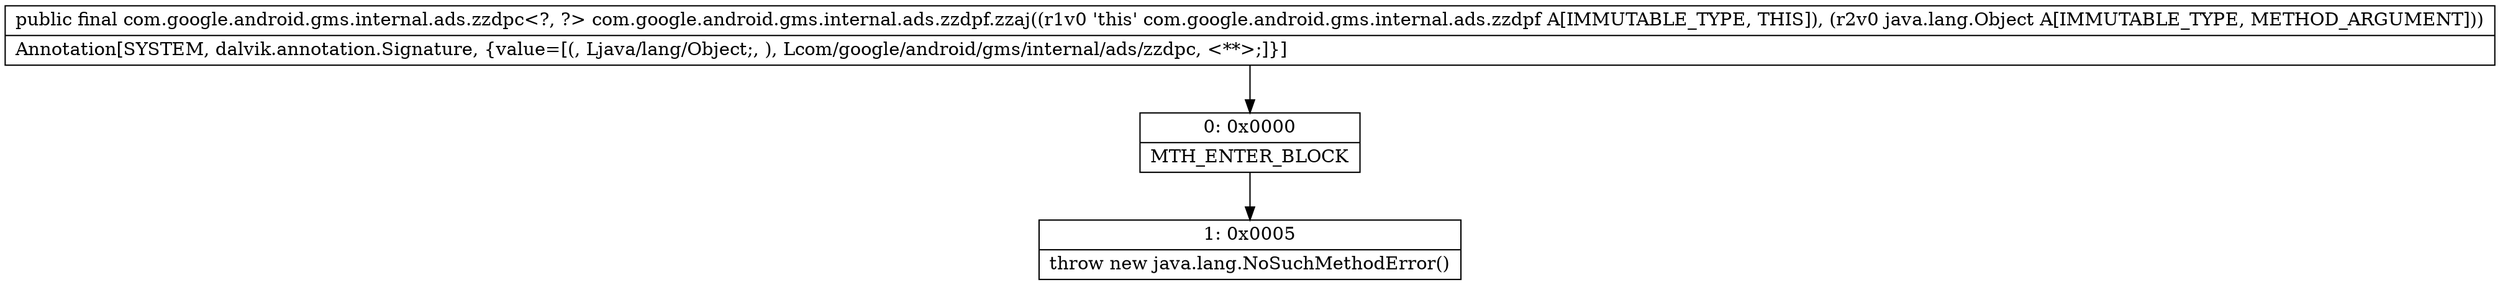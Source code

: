 digraph "CFG forcom.google.android.gms.internal.ads.zzdpf.zzaj(Ljava\/lang\/Object;)Lcom\/google\/android\/gms\/internal\/ads\/zzdpc;" {
Node_0 [shape=record,label="{0\:\ 0x0000|MTH_ENTER_BLOCK\l}"];
Node_1 [shape=record,label="{1\:\ 0x0005|throw new java.lang.NoSuchMethodError()\l}"];
MethodNode[shape=record,label="{public final com.google.android.gms.internal.ads.zzdpc\<?, ?\> com.google.android.gms.internal.ads.zzdpf.zzaj((r1v0 'this' com.google.android.gms.internal.ads.zzdpf A[IMMUTABLE_TYPE, THIS]), (r2v0 java.lang.Object A[IMMUTABLE_TYPE, METHOD_ARGUMENT]))  | Annotation[SYSTEM, dalvik.annotation.Signature, \{value=[(, Ljava\/lang\/Object;, ), Lcom\/google\/android\/gms\/internal\/ads\/zzdpc, \<**\>;]\}]\l}"];
MethodNode -> Node_0;
Node_0 -> Node_1;
}

